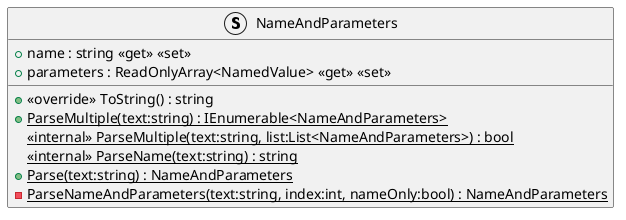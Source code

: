 @startuml
struct NameAndParameters {
    + name : string <<get>> <<set>>
    + parameters : ReadOnlyArray<NamedValue> <<get>> <<set>>
    + <<override>> ToString() : string
    + {static} ParseMultiple(text:string) : IEnumerable<NameAndParameters>
    <<internal>> {static} ParseMultiple(text:string, list:List<NameAndParameters>) : bool
    <<internal>> {static} ParseName(text:string) : string
    + {static} Parse(text:string) : NameAndParameters
    - {static} ParseNameAndParameters(text:string, index:int, nameOnly:bool) : NameAndParameters
}
@enduml
